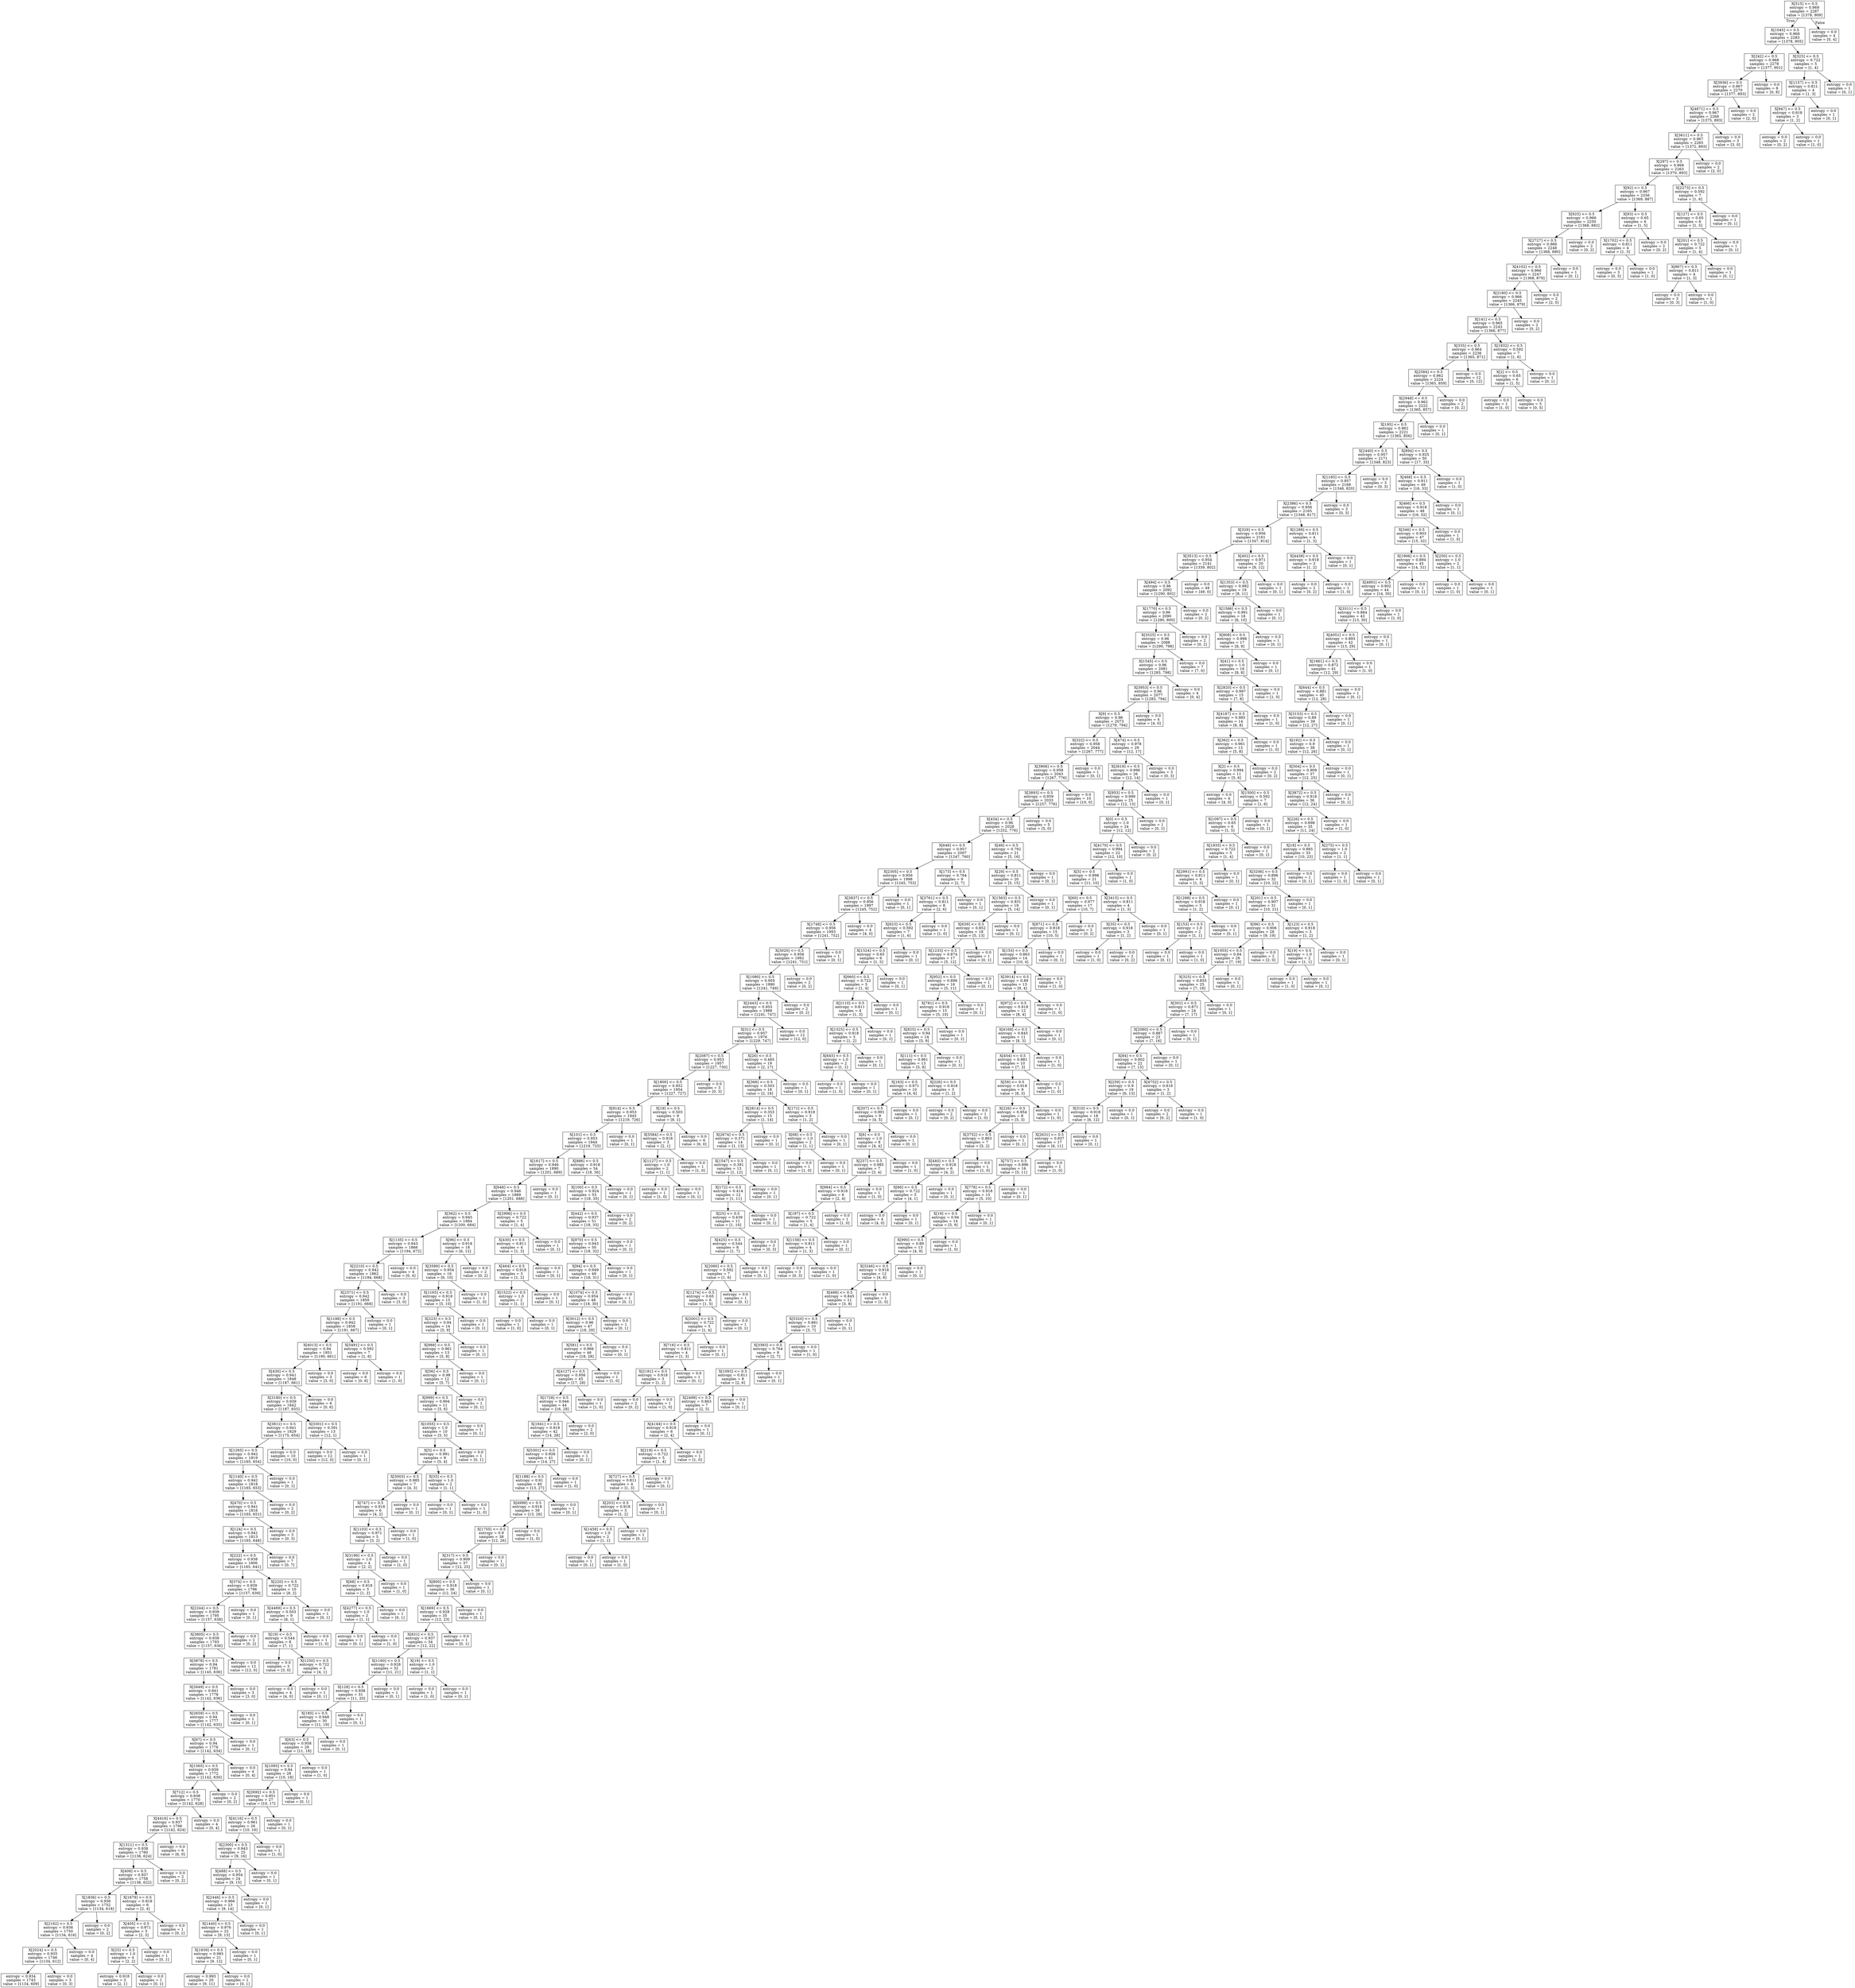 digraph Tree {
node [shape=box] ;
0 [label="X[515] <= 0.5\nentropy = 0.969\nsamples = 2287\nvalue = [1378, 909]"] ;
1 [label="X[1045] <= 0.5\nentropy = 0.969\nsamples = 2283\nvalue = [1378, 905]"] ;
0 -> 1 [labeldistance=2.5, labelangle=45, headlabel="True"] ;
2 [label="X[242] <= 0.5\nentropy = 0.968\nsamples = 2278\nvalue = [1377, 901]"] ;
1 -> 2 ;
3 [label="X[3936] <= 0.5\nentropy = 0.967\nsamples = 2270\nvalue = [1377, 893]"] ;
2 -> 3 ;
4 [label="X[4871] <= 0.5\nentropy = 0.967\nsamples = 2268\nvalue = [1375, 893]"] ;
3 -> 4 ;
5 [label="X[3611] <= 0.5\nentropy = 0.967\nsamples = 2265\nvalue = [1372, 893]"] ;
4 -> 5 ;
6 [label="X[297] <= 0.5\nentropy = 0.968\nsamples = 2263\nvalue = [1370, 893]"] ;
5 -> 6 ;
7 [label="X[92] <= 0.5\nentropy = 0.967\nsamples = 2256\nvalue = [1369, 887]"] ;
6 -> 7 ;
8 [label="X[925] <= 0.5\nentropy = 0.966\nsamples = 2250\nvalue = [1368, 882]"] ;
7 -> 8 ;
9 [label="X[2727] <= 0.5\nentropy = 0.966\nsamples = 2248\nvalue = [1368, 880]"] ;
8 -> 9 ;
10 [label="X[4102] <= 0.5\nentropy = 0.966\nsamples = 2247\nvalue = [1368, 879]"] ;
9 -> 10 ;
11 [label="X[2180] <= 0.5\nentropy = 0.966\nsamples = 2245\nvalue = [1366, 879]"] ;
10 -> 11 ;
12 [label="X[141] <= 0.5\nentropy = 0.965\nsamples = 2243\nvalue = [1366, 877]"] ;
11 -> 12 ;
13 [label="X[335] <= 0.5\nentropy = 0.964\nsamples = 2236\nvalue = [1365, 871]"] ;
12 -> 13 ;
14 [label="X[2584] <= 0.5\nentropy = 0.962\nsamples = 2224\nvalue = [1365, 859]"] ;
13 -> 14 ;
15 [label="X[2948] <= 0.5\nentropy = 0.962\nsamples = 2222\nvalue = [1365, 857]"] ;
14 -> 15 ;
16 [label="X[195] <= 0.5\nentropy = 0.962\nsamples = 2221\nvalue = [1365, 856]"] ;
15 -> 16 ;
17 [label="X[2440] <= 0.5\nentropy = 0.957\nsamples = 2171\nvalue = [1348, 823]"] ;
16 -> 17 ;
18 [label="X[1185] <= 0.5\nentropy = 0.957\nsamples = 2168\nvalue = [1348, 820]"] ;
17 -> 18 ;
19 [label="X[2386] <= 0.5\nentropy = 0.956\nsamples = 2165\nvalue = [1348, 817]"] ;
18 -> 19 ;
20 [label="X[329] <= 0.5\nentropy = 0.956\nsamples = 2161\nvalue = [1347, 814]"] ;
19 -> 20 ;
21 [label="X[3513] <= 0.5\nentropy = 0.954\nsamples = 2141\nvalue = [1339, 802]"] ;
20 -> 21 ;
22 [label="X[494] <= 0.5\nentropy = 0.96\nsamples = 2092\nvalue = [1290, 802]"] ;
21 -> 22 ;
23 [label="X[1770] <= 0.5\nentropy = 0.96\nsamples = 2090\nvalue = [1290, 800]"] ;
22 -> 23 ;
24 [label="X[3525] <= 0.5\nentropy = 0.96\nsamples = 2088\nvalue = [1290, 798]"] ;
23 -> 24 ;
25 [label="X[1545] <= 0.5\nentropy = 0.96\nsamples = 2081\nvalue = [1283, 798]"] ;
24 -> 25 ;
26 [label="X[3953] <= 0.5\nentropy = 0.96\nsamples = 2077\nvalue = [1283, 794]"] ;
25 -> 26 ;
27 [label="X[9] <= 0.5\nentropy = 0.96\nsamples = 2073\nvalue = [1279, 794]"] ;
26 -> 27 ;
28 [label="X[322] <= 0.5\nentropy = 0.958\nsamples = 2044\nvalue = [1267, 777]"] ;
27 -> 28 ;
29 [label="X[3906] <= 0.5\nentropy = 0.958\nsamples = 2043\nvalue = [1267, 776]"] ;
28 -> 29 ;
30 [label="X[3893] <= 0.5\nentropy = 0.959\nsamples = 2033\nvalue = [1257, 776]"] ;
29 -> 30 ;
31 [label="X[434] <= 0.5\nentropy = 0.96\nsamples = 2028\nvalue = [1252, 776]"] ;
30 -> 31 ;
32 [label="X[646] <= 0.5\nentropy = 0.957\nsamples = 2007\nvalue = [1247, 760]"] ;
31 -> 32 ;
33 [label="X[2305] <= 0.5\nentropy = 0.956\nsamples = 1998\nvalue = [1245, 753]"] ;
32 -> 33 ;
34 [label="X[3837] <= 0.5\nentropy = 0.956\nsamples = 1997\nvalue = [1245, 752]"] ;
33 -> 34 ;
35 [label="X[1748] <= 0.5\nentropy = 0.956\nsamples = 1993\nvalue = [1241, 752]"] ;
34 -> 35 ;
36 [label="X[3020] <= 0.5\nentropy = 0.956\nsamples = 1992\nvalue = [1241, 751]"] ;
35 -> 36 ;
37 [label="X[1080] <= 0.5\nentropy = 0.955\nsamples = 1990\nvalue = [1241, 749]"] ;
36 -> 37 ;
38 [label="X[2443] <= 0.5\nentropy = 0.955\nsamples = 1988\nvalue = [1241, 747]"] ;
37 -> 38 ;
39 [label="X[31] <= 0.5\nentropy = 0.957\nsamples = 1976\nvalue = [1229, 747]"] ;
38 -> 39 ;
40 [label="X[2087] <= 0.5\nentropy = 0.953\nsamples = 1957\nvalue = [1227, 730]"] ;
39 -> 40 ;
41 [label="X[1800] <= 0.5\nentropy = 0.952\nsamples = 1954\nvalue = [1227, 727]"] ;
40 -> 41 ;
42 [label="X[914] <= 0.5\nentropy = 0.953\nsamples = 1945\nvalue = [1219, 726]"] ;
41 -> 42 ;
43 [label="X[101] <= 0.5\nentropy = 0.953\nsamples = 1944\nvalue = [1219, 725]"] ;
42 -> 43 ;
44 [label="X[1617] <= 0.5\nentropy = 0.946\nsamples = 1890\nvalue = [1201, 689]"] ;
43 -> 44 ;
45 [label="X[648] <= 0.5\nentropy = 0.946\nsamples = 1889\nvalue = [1201, 688]"] ;
44 -> 45 ;
46 [label="X[362] <= 0.5\nentropy = 0.945\nsamples = 1884\nvalue = [1200, 684]"] ;
45 -> 46 ;
47 [label="X[1135] <= 0.5\nentropy = 0.943\nsamples = 1866\nvalue = [1194, 672]"] ;
46 -> 47 ;
48 [label="X[2210] <= 0.5\nentropy = 0.942\nsamples = 1862\nvalue = [1194, 668]"] ;
47 -> 48 ;
49 [label="X[2371] <= 0.5\nentropy = 0.942\nsamples = 1859\nvalue = [1191, 668]"] ;
48 -> 49 ;
50 [label="X[1188] <= 0.5\nentropy = 0.942\nsamples = 1858\nvalue = [1191, 667]"] ;
49 -> 50 ;
51 [label="X[4013] <= 0.5\nentropy = 0.94\nsamples = 1851\nvalue = [1190, 661]"] ;
50 -> 51 ;
52 [label="X[430] <= 0.5\nentropy = 0.941\nsamples = 1848\nvalue = [1187, 661]"] ;
51 -> 52 ;
53 [label="X[3180] <= 0.5\nentropy = 0.939\nsamples = 1842\nvalue = [1187, 655]"] ;
52 -> 53 ;
54 [label="X[3811] <= 0.5\nentropy = 0.941\nsamples = 1829\nvalue = [1175, 654]"] ;
53 -> 54 ;
55 [label="X[1265] <= 0.5\nentropy = 0.942\nsamples = 1819\nvalue = [1165, 654]"] ;
54 -> 55 ;
56 [label="X[1140] <= 0.5\nentropy = 0.942\nsamples = 1818\nvalue = [1165, 653]"] ;
55 -> 56 ;
57 [label="X[470] <= 0.5\nentropy = 0.941\nsamples = 1816\nvalue = [1165, 651]"] ;
56 -> 57 ;
58 [label="X[124] <= 0.5\nentropy = 0.941\nsamples = 1813\nvalue = [1165, 648]"] ;
57 -> 58 ;
59 [label="X[222] <= 0.5\nentropy = 0.938\nsamples = 1806\nvalue = [1165, 641]"] ;
58 -> 59 ;
60 [label="X[374] <= 0.5\nentropy = 0.939\nsamples = 1796\nvalue = [1157, 639]"] ;
59 -> 60 ;
61 [label="X[2244] <= 0.5\nentropy = 0.939\nsamples = 1795\nvalue = [1157, 638]"] ;
60 -> 61 ;
62 [label="X[3805] <= 0.5\nentropy = 0.938\nsamples = 1793\nvalue = [1157, 636]"] ;
61 -> 62 ;
63 [label="X[3878] <= 0.5\nentropy = 0.94\nsamples = 1781\nvalue = [1145, 636]"] ;
62 -> 63 ;
64 [label="X[2649] <= 0.5\nentropy = 0.941\nsamples = 1778\nvalue = [1142, 636]"] ;
63 -> 64 ;
65 [label="X[2659] <= 0.5\nentropy = 0.94\nsamples = 1777\nvalue = [1142, 635]"] ;
64 -> 65 ;
66 [label="X[67] <= 0.5\nentropy = 0.94\nsamples = 1776\nvalue = [1142, 634]"] ;
65 -> 66 ;
67 [label="X[1565] <= 0.5\nentropy = 0.939\nsamples = 1772\nvalue = [1142, 630]"] ;
66 -> 67 ;
68 [label="X[712] <= 0.5\nentropy = 0.938\nsamples = 1770\nvalue = [1142, 628]"] ;
67 -> 68 ;
69 [label="X[4416] <= 0.5\nentropy = 0.937\nsamples = 1766\nvalue = [1142, 624]"] ;
68 -> 69 ;
70 [label="X[1311] <= 0.5\nentropy = 0.938\nsamples = 1760\nvalue = [1136, 624]"] ;
69 -> 70 ;
71 [label="X[408] <= 0.5\nentropy = 0.937\nsamples = 1758\nvalue = [1136, 622]"] ;
70 -> 71 ;
72 [label="X[1836] <= 0.5\nentropy = 0.936\nsamples = 1752\nvalue = [1134, 618]"] ;
71 -> 72 ;
73 [label="X[2162] <= 0.5\nentropy = 0.936\nsamples = 1750\nvalue = [1134, 616]"] ;
72 -> 73 ;
74 [label="X[2024] <= 0.5\nentropy = 0.935\nsamples = 1746\nvalue = [1134, 612]"] ;
73 -> 74 ;
75 [label="entropy = 0.934\nsamples = 1743\nvalue = [1134, 609]"] ;
74 -> 75 ;
76 [label="entropy = 0.0\nsamples = 3\nvalue = [0, 3]"] ;
74 -> 76 ;
77 [label="entropy = 0.0\nsamples = 4\nvalue = [0, 4]"] ;
73 -> 77 ;
78 [label="entropy = 0.0\nsamples = 2\nvalue = [0, 2]"] ;
72 -> 78 ;
79 [label="X[1679] <= 0.5\nentropy = 0.918\nsamples = 6\nvalue = [2, 4]"] ;
71 -> 79 ;
80 [label="X[405] <= 0.5\nentropy = 0.971\nsamples = 5\nvalue = [2, 3]"] ;
79 -> 80 ;
81 [label="X[25] <= 0.5\nentropy = 1.0\nsamples = 4\nvalue = [2, 2]"] ;
80 -> 81 ;
82 [label="entropy = 0.918\nsamples = 3\nvalue = [2, 1]"] ;
81 -> 82 ;
83 [label="entropy = 0.0\nsamples = 1\nvalue = [0, 1]"] ;
81 -> 83 ;
84 [label="entropy = 0.0\nsamples = 1\nvalue = [0, 1]"] ;
80 -> 84 ;
85 [label="entropy = 0.0\nsamples = 1\nvalue = [0, 1]"] ;
79 -> 85 ;
86 [label="entropy = 0.0\nsamples = 2\nvalue = [0, 2]"] ;
70 -> 86 ;
87 [label="entropy = 0.0\nsamples = 6\nvalue = [6, 0]"] ;
69 -> 87 ;
88 [label="entropy = 0.0\nsamples = 4\nvalue = [0, 4]"] ;
68 -> 88 ;
89 [label="entropy = 0.0\nsamples = 2\nvalue = [0, 2]"] ;
67 -> 89 ;
90 [label="entropy = 0.0\nsamples = 4\nvalue = [0, 4]"] ;
66 -> 90 ;
91 [label="entropy = 0.0\nsamples = 1\nvalue = [0, 1]"] ;
65 -> 91 ;
92 [label="entropy = 0.0\nsamples = 1\nvalue = [0, 1]"] ;
64 -> 92 ;
93 [label="entropy = 0.0\nsamples = 3\nvalue = [3, 0]"] ;
63 -> 93 ;
94 [label="entropy = 0.0\nsamples = 12\nvalue = [12, 0]"] ;
62 -> 94 ;
95 [label="entropy = 0.0\nsamples = 2\nvalue = [0, 2]"] ;
61 -> 95 ;
96 [label="entropy = 0.0\nsamples = 1\nvalue = [0, 1]"] ;
60 -> 96 ;
97 [label="X[220] <= 0.5\nentropy = 0.722\nsamples = 10\nvalue = [8, 2]"] ;
59 -> 97 ;
98 [label="X[4469] <= 0.5\nentropy = 0.503\nsamples = 9\nvalue = [8, 1]"] ;
97 -> 98 ;
99 [label="X[19] <= 0.5\nentropy = 0.544\nsamples = 8\nvalue = [7, 1]"] ;
98 -> 99 ;
100 [label="entropy = 0.0\nsamples = 3\nvalue = [3, 0]"] ;
99 -> 100 ;
101 [label="X[1250] <= 0.5\nentropy = 0.722\nsamples = 5\nvalue = [4, 1]"] ;
99 -> 101 ;
102 [label="entropy = 0.0\nsamples = 4\nvalue = [4, 0]"] ;
101 -> 102 ;
103 [label="entropy = 0.0\nsamples = 1\nvalue = [0, 1]"] ;
101 -> 103 ;
104 [label="entropy = 0.0\nsamples = 1\nvalue = [1, 0]"] ;
98 -> 104 ;
105 [label="entropy = 0.0\nsamples = 1\nvalue = [0, 1]"] ;
97 -> 105 ;
106 [label="entropy = 0.0\nsamples = 7\nvalue = [0, 7]"] ;
58 -> 106 ;
107 [label="entropy = 0.0\nsamples = 3\nvalue = [0, 3]"] ;
57 -> 107 ;
108 [label="entropy = 0.0\nsamples = 2\nvalue = [0, 2]"] ;
56 -> 108 ;
109 [label="entropy = 0.0\nsamples = 1\nvalue = [0, 1]"] ;
55 -> 109 ;
110 [label="entropy = 0.0\nsamples = 10\nvalue = [10, 0]"] ;
54 -> 110 ;
111 [label="X[3301] <= 0.5\nentropy = 0.391\nsamples = 13\nvalue = [12, 1]"] ;
53 -> 111 ;
112 [label="entropy = 0.0\nsamples = 12\nvalue = [12, 0]"] ;
111 -> 112 ;
113 [label="entropy = 0.0\nsamples = 1\nvalue = [0, 1]"] ;
111 -> 113 ;
114 [label="entropy = 0.0\nsamples = 6\nvalue = [0, 6]"] ;
52 -> 114 ;
115 [label="entropy = 0.0\nsamples = 3\nvalue = [3, 0]"] ;
51 -> 115 ;
116 [label="X[5491] <= 0.5\nentropy = 0.592\nsamples = 7\nvalue = [1, 6]"] ;
50 -> 116 ;
117 [label="entropy = 0.0\nsamples = 6\nvalue = [0, 6]"] ;
116 -> 117 ;
118 [label="entropy = 0.0\nsamples = 1\nvalue = [1, 0]"] ;
116 -> 118 ;
119 [label="entropy = 0.0\nsamples = 1\nvalue = [0, 1]"] ;
49 -> 119 ;
120 [label="entropy = 0.0\nsamples = 3\nvalue = [3, 0]"] ;
48 -> 120 ;
121 [label="entropy = 0.0\nsamples = 4\nvalue = [0, 4]"] ;
47 -> 121 ;
122 [label="X[96] <= 0.5\nentropy = 0.918\nsamples = 18\nvalue = [6, 12]"] ;
46 -> 122 ;
123 [label="X[3589] <= 0.5\nentropy = 0.954\nsamples = 16\nvalue = [6, 10]"] ;
122 -> 123 ;
124 [label="X[1165] <= 0.5\nentropy = 0.918\nsamples = 15\nvalue = [5, 10]"] ;
123 -> 124 ;
125 [label="X[223] <= 0.5\nentropy = 0.94\nsamples = 14\nvalue = [5, 9]"] ;
124 -> 125 ;
126 [label="X[988] <= 0.5\nentropy = 0.961\nsamples = 13\nvalue = [5, 8]"] ;
125 -> 126 ;
127 [label="X[56] <= 0.5\nentropy = 0.98\nsamples = 12\nvalue = [5, 7]"] ;
126 -> 127 ;
128 [label="X[999] <= 0.5\nentropy = 0.994\nsamples = 11\nvalue = [5, 6]"] ;
127 -> 128 ;
129 [label="X[1055] <= 0.5\nentropy = 1.0\nsamples = 10\nvalue = [5, 5]"] ;
128 -> 129 ;
130 [label="X[5] <= 0.5\nentropy = 0.991\nsamples = 9\nvalue = [5, 4]"] ;
129 -> 130 ;
131 [label="X[3003] <= 0.5\nentropy = 0.985\nsamples = 7\nvalue = [4, 3]"] ;
130 -> 131 ;
132 [label="X[747] <= 0.5\nentropy = 0.918\nsamples = 6\nvalue = [4, 2]"] ;
131 -> 132 ;
133 [label="X[1103] <= 0.5\nentropy = 0.971\nsamples = 5\nvalue = [3, 2]"] ;
132 -> 133 ;
134 [label="X[3196] <= 0.5\nentropy = 1.0\nsamples = 4\nvalue = [2, 2]"] ;
133 -> 134 ;
135 [label="X[68] <= 0.5\nentropy = 0.918\nsamples = 3\nvalue = [1, 2]"] ;
134 -> 135 ;
136 [label="X[4277] <= 0.5\nentropy = 1.0\nsamples = 2\nvalue = [1, 1]"] ;
135 -> 136 ;
137 [label="entropy = 0.0\nsamples = 1\nvalue = [0, 1]"] ;
136 -> 137 ;
138 [label="entropy = 0.0\nsamples = 1\nvalue = [1, 0]"] ;
136 -> 138 ;
139 [label="entropy = 0.0\nsamples = 1\nvalue = [0, 1]"] ;
135 -> 139 ;
140 [label="entropy = 0.0\nsamples = 1\nvalue = [1, 0]"] ;
134 -> 140 ;
141 [label="entropy = 0.0\nsamples = 1\nvalue = [1, 0]"] ;
133 -> 141 ;
142 [label="entropy = 0.0\nsamples = 1\nvalue = [1, 0]"] ;
132 -> 142 ;
143 [label="entropy = 0.0\nsamples = 1\nvalue = [0, 1]"] ;
131 -> 143 ;
144 [label="X[35] <= 0.5\nentropy = 1.0\nsamples = 2\nvalue = [1, 1]"] ;
130 -> 144 ;
145 [label="entropy = 0.0\nsamples = 1\nvalue = [0, 1]"] ;
144 -> 145 ;
146 [label="entropy = 0.0\nsamples = 1\nvalue = [1, 0]"] ;
144 -> 146 ;
147 [label="entropy = 0.0\nsamples = 1\nvalue = [0, 1]"] ;
129 -> 147 ;
148 [label="entropy = 0.0\nsamples = 1\nvalue = [0, 1]"] ;
128 -> 148 ;
149 [label="entropy = 0.0\nsamples = 1\nvalue = [0, 1]"] ;
127 -> 149 ;
150 [label="entropy = 0.0\nsamples = 1\nvalue = [0, 1]"] ;
126 -> 150 ;
151 [label="entropy = 0.0\nsamples = 1\nvalue = [0, 1]"] ;
125 -> 151 ;
152 [label="entropy = 0.0\nsamples = 1\nvalue = [0, 1]"] ;
124 -> 152 ;
153 [label="entropy = 0.0\nsamples = 1\nvalue = [1, 0]"] ;
123 -> 153 ;
154 [label="entropy = 0.0\nsamples = 2\nvalue = [0, 2]"] ;
122 -> 154 ;
155 [label="X[2996] <= 0.5\nentropy = 0.722\nsamples = 5\nvalue = [1, 4]"] ;
45 -> 155 ;
156 [label="X[430] <= 0.5\nentropy = 0.811\nsamples = 4\nvalue = [1, 3]"] ;
155 -> 156 ;
157 [label="X[464] <= 0.5\nentropy = 0.918\nsamples = 3\nvalue = [1, 2]"] ;
156 -> 157 ;
158 [label="X[1522] <= 0.5\nentropy = 1.0\nsamples = 2\nvalue = [1, 1]"] ;
157 -> 158 ;
159 [label="entropy = 0.0\nsamples = 1\nvalue = [1, 0]"] ;
158 -> 159 ;
160 [label="entropy = 0.0\nsamples = 1\nvalue = [0, 1]"] ;
158 -> 160 ;
161 [label="entropy = 0.0\nsamples = 1\nvalue = [0, 1]"] ;
157 -> 161 ;
162 [label="entropy = 0.0\nsamples = 1\nvalue = [0, 1]"] ;
156 -> 162 ;
163 [label="entropy = 0.0\nsamples = 1\nvalue = [0, 1]"] ;
155 -> 163 ;
164 [label="entropy = 0.0\nsamples = 1\nvalue = [0, 1]"] ;
44 -> 164 ;
165 [label="X[886] <= 0.5\nentropy = 0.918\nsamples = 54\nvalue = [18, 36]"] ;
43 -> 165 ;
166 [label="X[100] <= 0.5\nentropy = 0.924\nsamples = 53\nvalue = [18, 35]"] ;
165 -> 166 ;
167 [label="X[442] <= 0.5\nentropy = 0.937\nsamples = 51\nvalue = [18, 33]"] ;
166 -> 167 ;
168 [label="X[970] <= 0.5\nentropy = 0.943\nsamples = 50\nvalue = [18, 32]"] ;
167 -> 168 ;
169 [label="X[94] <= 0.5\nentropy = 0.949\nsamples = 49\nvalue = [18, 31]"] ;
168 -> 169 ;
170 [label="X[1074] <= 0.5\nentropy = 0.954\nsamples = 48\nvalue = [18, 30]"] ;
169 -> 170 ;
171 [label="X[3012] <= 0.5\nentropy = 0.96\nsamples = 47\nvalue = [18, 29]"] ;
170 -> 171 ;
172 [label="X[581] <= 0.5\nentropy = 0.966\nsamples = 46\nvalue = [18, 28]"] ;
171 -> 172 ;
173 [label="X[4127] <= 0.5\nentropy = 0.956\nsamples = 45\nvalue = [17, 28]"] ;
172 -> 173 ;
174 [label="X[1728] <= 0.5\nentropy = 0.946\nsamples = 44\nvalue = [16, 28]"] ;
173 -> 174 ;
175 [label="X[1641] <= 0.5\nentropy = 0.918\nsamples = 42\nvalue = [14, 28]"] ;
174 -> 175 ;
176 [label="X[5301] <= 0.5\nentropy = 0.926\nsamples = 41\nvalue = [14, 27]"] ;
175 -> 176 ;
177 [label="X[1188] <= 0.5\nentropy = 0.91\nsamples = 40\nvalue = [13, 27]"] ;
176 -> 177 ;
178 [label="X[4998] <= 0.5\nentropy = 0.918\nsamples = 39\nvalue = [13, 26]"] ;
177 -> 178 ;
179 [label="X[1755] <= 0.5\nentropy = 0.9\nsamples = 38\nvalue = [12, 26]"] ;
178 -> 179 ;
180 [label="X[317] <= 0.5\nentropy = 0.909\nsamples = 37\nvalue = [12, 25]"] ;
179 -> 180 ;
181 [label="X[800] <= 0.5\nentropy = 0.918\nsamples = 36\nvalue = [12, 24]"] ;
180 -> 181 ;
182 [label="X[1669] <= 0.5\nentropy = 0.928\nsamples = 35\nvalue = [12, 23]"] ;
181 -> 182 ;
183 [label="X[831] <= 0.5\nentropy = 0.937\nsamples = 34\nvalue = [12, 22]"] ;
182 -> 183 ;
184 [label="X[1160] <= 0.5\nentropy = 0.928\nsamples = 32\nvalue = [11, 21]"] ;
183 -> 184 ;
185 [label="X[128] <= 0.5\nentropy = 0.938\nsamples = 31\nvalue = [11, 20]"] ;
184 -> 185 ;
186 [label="X[185] <= 0.5\nentropy = 0.948\nsamples = 30\nvalue = [11, 19]"] ;
185 -> 186 ;
187 [label="X[63] <= 0.5\nentropy = 0.958\nsamples = 29\nvalue = [11, 18]"] ;
186 -> 187 ;
188 [label="X[1095] <= 0.5\nentropy = 0.94\nsamples = 28\nvalue = [10, 18]"] ;
187 -> 188 ;
189 [label="X[2692] <= 0.5\nentropy = 0.951\nsamples = 27\nvalue = [10, 17]"] ;
188 -> 189 ;
190 [label="X[4116] <= 0.5\nentropy = 0.961\nsamples = 26\nvalue = [10, 16]"] ;
189 -> 190 ;
191 [label="X[2300] <= 0.5\nentropy = 0.943\nsamples = 25\nvalue = [9, 16]"] ;
190 -> 191 ;
192 [label="X[488] <= 0.5\nentropy = 0.954\nsamples = 24\nvalue = [9, 15]"] ;
191 -> 192 ;
193 [label="X[2446] <= 0.5\nentropy = 0.966\nsamples = 23\nvalue = [9, 14]"] ;
192 -> 193 ;
194 [label="X[1440] <= 0.5\nentropy = 0.976\nsamples = 22\nvalue = [9, 13]"] ;
193 -> 194 ;
195 [label="X[1839] <= 0.5\nentropy = 0.985\nsamples = 21\nvalue = [9, 12]"] ;
194 -> 195 ;
196 [label="entropy = 0.993\nsamples = 20\nvalue = [9, 11]"] ;
195 -> 196 ;
197 [label="entropy = 0.0\nsamples = 1\nvalue = [0, 1]"] ;
195 -> 197 ;
198 [label="entropy = 0.0\nsamples = 1\nvalue = [0, 1]"] ;
194 -> 198 ;
199 [label="entropy = 0.0\nsamples = 1\nvalue = [0, 1]"] ;
193 -> 199 ;
200 [label="entropy = 0.0\nsamples = 1\nvalue = [0, 1]"] ;
192 -> 200 ;
201 [label="entropy = 0.0\nsamples = 1\nvalue = [0, 1]"] ;
191 -> 201 ;
202 [label="entropy = 0.0\nsamples = 1\nvalue = [1, 0]"] ;
190 -> 202 ;
203 [label="entropy = 0.0\nsamples = 1\nvalue = [0, 1]"] ;
189 -> 203 ;
204 [label="entropy = 0.0\nsamples = 1\nvalue = [0, 1]"] ;
188 -> 204 ;
205 [label="entropy = 0.0\nsamples = 1\nvalue = [1, 0]"] ;
187 -> 205 ;
206 [label="entropy = 0.0\nsamples = 1\nvalue = [0, 1]"] ;
186 -> 206 ;
207 [label="entropy = 0.0\nsamples = 1\nvalue = [0, 1]"] ;
185 -> 207 ;
208 [label="entropy = 0.0\nsamples = 1\nvalue = [0, 1]"] ;
184 -> 208 ;
209 [label="X[19] <= 0.5\nentropy = 1.0\nsamples = 2\nvalue = [1, 1]"] ;
183 -> 209 ;
210 [label="entropy = 0.0\nsamples = 1\nvalue = [1, 0]"] ;
209 -> 210 ;
211 [label="entropy = 0.0\nsamples = 1\nvalue = [0, 1]"] ;
209 -> 211 ;
212 [label="entropy = 0.0\nsamples = 1\nvalue = [0, 1]"] ;
182 -> 212 ;
213 [label="entropy = 0.0\nsamples = 1\nvalue = [0, 1]"] ;
181 -> 213 ;
214 [label="entropy = 0.0\nsamples = 1\nvalue = [0, 1]"] ;
180 -> 214 ;
215 [label="entropy = 0.0\nsamples = 1\nvalue = [0, 1]"] ;
179 -> 215 ;
216 [label="entropy = 0.0\nsamples = 1\nvalue = [1, 0]"] ;
178 -> 216 ;
217 [label="entropy = 0.0\nsamples = 1\nvalue = [0, 1]"] ;
177 -> 217 ;
218 [label="entropy = 0.0\nsamples = 1\nvalue = [1, 0]"] ;
176 -> 218 ;
219 [label="entropy = 0.0\nsamples = 1\nvalue = [0, 1]"] ;
175 -> 219 ;
220 [label="entropy = 0.0\nsamples = 2\nvalue = [2, 0]"] ;
174 -> 220 ;
221 [label="entropy = 0.0\nsamples = 1\nvalue = [1, 0]"] ;
173 -> 221 ;
222 [label="entropy = 0.0\nsamples = 1\nvalue = [1, 0]"] ;
172 -> 222 ;
223 [label="entropy = 0.0\nsamples = 1\nvalue = [0, 1]"] ;
171 -> 223 ;
224 [label="entropy = 0.0\nsamples = 1\nvalue = [0, 1]"] ;
170 -> 224 ;
225 [label="entropy = 0.0\nsamples = 1\nvalue = [0, 1]"] ;
169 -> 225 ;
226 [label="entropy = 0.0\nsamples = 1\nvalue = [0, 1]"] ;
168 -> 226 ;
227 [label="entropy = 0.0\nsamples = 1\nvalue = [0, 1]"] ;
167 -> 227 ;
228 [label="entropy = 0.0\nsamples = 2\nvalue = [0, 2]"] ;
166 -> 228 ;
229 [label="entropy = 0.0\nsamples = 1\nvalue = [0, 1]"] ;
165 -> 229 ;
230 [label="entropy = 0.0\nsamples = 1\nvalue = [0, 1]"] ;
42 -> 230 ;
231 [label="X[19] <= 0.5\nentropy = 0.503\nsamples = 9\nvalue = [8, 1]"] ;
41 -> 231 ;
232 [label="X[5584] <= 0.5\nentropy = 0.918\nsamples = 3\nvalue = [2, 1]"] ;
231 -> 232 ;
233 [label="X[1127] <= 0.5\nentropy = 1.0\nsamples = 2\nvalue = [1, 1]"] ;
232 -> 233 ;
234 [label="entropy = 0.0\nsamples = 1\nvalue = [1, 0]"] ;
233 -> 234 ;
235 [label="entropy = 0.0\nsamples = 1\nvalue = [0, 1]"] ;
233 -> 235 ;
236 [label="entropy = 0.0\nsamples = 1\nvalue = [1, 0]"] ;
232 -> 236 ;
237 [label="entropy = 0.0\nsamples = 6\nvalue = [6, 0]"] ;
231 -> 237 ;
238 [label="entropy = 0.0\nsamples = 3\nvalue = [0, 3]"] ;
40 -> 238 ;
239 [label="X[26] <= 0.5\nentropy = 0.485\nsamples = 19\nvalue = [2, 17]"] ;
39 -> 239 ;
240 [label="X[366] <= 0.5\nentropy = 0.503\nsamples = 18\nvalue = [2, 16]"] ;
239 -> 240 ;
241 [label="X[2814] <= 0.5\nentropy = 0.353\nsamples = 15\nvalue = [1, 14]"] ;
240 -> 241 ;
242 [label="X[2674] <= 0.5\nentropy = 0.371\nsamples = 14\nvalue = [1, 13]"] ;
241 -> 242 ;
243 [label="X[1547] <= 0.5\nentropy = 0.391\nsamples = 13\nvalue = [1, 12]"] ;
242 -> 243 ;
244 [label="X[172] <= 0.5\nentropy = 0.414\nsamples = 12\nvalue = [1, 11]"] ;
243 -> 244 ;
245 [label="X[25] <= 0.5\nentropy = 0.439\nsamples = 11\nvalue = [1, 10]"] ;
244 -> 245 ;
246 [label="X[425] <= 0.5\nentropy = 0.544\nsamples = 8\nvalue = [1, 7]"] ;
245 -> 246 ;
247 [label="X[2060] <= 0.5\nentropy = 0.592\nsamples = 7\nvalue = [1, 6]"] ;
246 -> 247 ;
248 [label="X[1274] <= 0.5\nentropy = 0.65\nsamples = 6\nvalue = [1, 5]"] ;
247 -> 248 ;
249 [label="X[2001] <= 0.5\nentropy = 0.722\nsamples = 5\nvalue = [1, 4]"] ;
248 -> 249 ;
250 [label="X[716] <= 0.5\nentropy = 0.811\nsamples = 4\nvalue = [1, 3]"] ;
249 -> 250 ;
251 [label="X[2181] <= 0.5\nentropy = 0.918\nsamples = 3\nvalue = [1, 2]"] ;
250 -> 251 ;
252 [label="entropy = 0.0\nsamples = 2\nvalue = [0, 2]"] ;
251 -> 252 ;
253 [label="entropy = 0.0\nsamples = 1\nvalue = [1, 0]"] ;
251 -> 253 ;
254 [label="entropy = 0.0\nsamples = 1\nvalue = [0, 1]"] ;
250 -> 254 ;
255 [label="entropy = 0.0\nsamples = 1\nvalue = [0, 1]"] ;
249 -> 255 ;
256 [label="entropy = 0.0\nsamples = 1\nvalue = [0, 1]"] ;
248 -> 256 ;
257 [label="entropy = 0.0\nsamples = 1\nvalue = [0, 1]"] ;
247 -> 257 ;
258 [label="entropy = 0.0\nsamples = 1\nvalue = [0, 1]"] ;
246 -> 258 ;
259 [label="entropy = 0.0\nsamples = 3\nvalue = [0, 3]"] ;
245 -> 259 ;
260 [label="entropy = 0.0\nsamples = 1\nvalue = [0, 1]"] ;
244 -> 260 ;
261 [label="entropy = 0.0\nsamples = 1\nvalue = [0, 1]"] ;
243 -> 261 ;
262 [label="entropy = 0.0\nsamples = 1\nvalue = [0, 1]"] ;
242 -> 262 ;
263 [label="entropy = 0.0\nsamples = 1\nvalue = [0, 1]"] ;
241 -> 263 ;
264 [label="X[171] <= 0.5\nentropy = 0.918\nsamples = 3\nvalue = [1, 2]"] ;
240 -> 264 ;
265 [label="X[68] <= 0.5\nentropy = 1.0\nsamples = 2\nvalue = [1, 1]"] ;
264 -> 265 ;
266 [label="entropy = 0.0\nsamples = 1\nvalue = [1, 0]"] ;
265 -> 266 ;
267 [label="entropy = 0.0\nsamples = 1\nvalue = [0, 1]"] ;
265 -> 267 ;
268 [label="entropy = 0.0\nsamples = 1\nvalue = [0, 1]"] ;
264 -> 268 ;
269 [label="entropy = 0.0\nsamples = 1\nvalue = [0, 1]"] ;
239 -> 269 ;
270 [label="entropy = 0.0\nsamples = 12\nvalue = [12, 0]"] ;
38 -> 270 ;
271 [label="entropy = 0.0\nsamples = 2\nvalue = [0, 2]"] ;
37 -> 271 ;
272 [label="entropy = 0.0\nsamples = 2\nvalue = [0, 2]"] ;
36 -> 272 ;
273 [label="entropy = 0.0\nsamples = 1\nvalue = [0, 1]"] ;
35 -> 273 ;
274 [label="entropy = 0.0\nsamples = 4\nvalue = [4, 0]"] ;
34 -> 274 ;
275 [label="entropy = 0.0\nsamples = 1\nvalue = [0, 1]"] ;
33 -> 275 ;
276 [label="X[173] <= 0.5\nentropy = 0.764\nsamples = 9\nvalue = [2, 7]"] ;
32 -> 276 ;
277 [label="X[3761] <= 0.5\nentropy = 0.811\nsamples = 8\nvalue = [2, 6]"] ;
276 -> 277 ;
278 [label="X[623] <= 0.5\nentropy = 0.592\nsamples = 7\nvalue = [1, 6]"] ;
277 -> 278 ;
279 [label="X[1524] <= 0.5\nentropy = 0.65\nsamples = 6\nvalue = [1, 5]"] ;
278 -> 279 ;
280 [label="X[660] <= 0.5\nentropy = 0.722\nsamples = 5\nvalue = [1, 4]"] ;
279 -> 280 ;
281 [label="X[2110] <= 0.5\nentropy = 0.811\nsamples = 4\nvalue = [1, 3]"] ;
280 -> 281 ;
282 [label="X[1325] <= 0.5\nentropy = 0.918\nsamples = 3\nvalue = [1, 2]"] ;
281 -> 282 ;
283 [label="X[645] <= 0.5\nentropy = 1.0\nsamples = 2\nvalue = [1, 1]"] ;
282 -> 283 ;
284 [label="entropy = 0.0\nsamples = 1\nvalue = [1, 0]"] ;
283 -> 284 ;
285 [label="entropy = 0.0\nsamples = 1\nvalue = [0, 1]"] ;
283 -> 285 ;
286 [label="entropy = 0.0\nsamples = 1\nvalue = [0, 1]"] ;
282 -> 286 ;
287 [label="entropy = 0.0\nsamples = 1\nvalue = [0, 1]"] ;
281 -> 287 ;
288 [label="entropy = 0.0\nsamples = 1\nvalue = [0, 1]"] ;
280 -> 288 ;
289 [label="entropy = 0.0\nsamples = 1\nvalue = [0, 1]"] ;
279 -> 289 ;
290 [label="entropy = 0.0\nsamples = 1\nvalue = [0, 1]"] ;
278 -> 290 ;
291 [label="entropy = 0.0\nsamples = 1\nvalue = [1, 0]"] ;
277 -> 291 ;
292 [label="entropy = 0.0\nsamples = 1\nvalue = [0, 1]"] ;
276 -> 292 ;
293 [label="X[46] <= 0.5\nentropy = 0.792\nsamples = 21\nvalue = [5, 16]"] ;
31 -> 293 ;
294 [label="X[29] <= 0.5\nentropy = 0.811\nsamples = 20\nvalue = [5, 15]"] ;
293 -> 294 ;
295 [label="X[1563] <= 0.5\nentropy = 0.831\nsamples = 19\nvalue = [5, 14]"] ;
294 -> 295 ;
296 [label="X[639] <= 0.5\nentropy = 0.852\nsamples = 18\nvalue = [5, 13]"] ;
295 -> 296 ;
297 [label="X[1233] <= 0.5\nentropy = 0.874\nsamples = 17\nvalue = [5, 12]"] ;
296 -> 297 ;
298 [label="X[952] <= 0.5\nentropy = 0.896\nsamples = 16\nvalue = [5, 11]"] ;
297 -> 298 ;
299 [label="X[781] <= 0.5\nentropy = 0.918\nsamples = 15\nvalue = [5, 10]"] ;
298 -> 299 ;
300 [label="X[825] <= 0.5\nentropy = 0.94\nsamples = 14\nvalue = [5, 9]"] ;
299 -> 300 ;
301 [label="X[111] <= 0.5\nentropy = 0.961\nsamples = 13\nvalue = [5, 8]"] ;
300 -> 301 ;
302 [label="X[163] <= 0.5\nentropy = 0.971\nsamples = 10\nvalue = [4, 6]"] ;
301 -> 302 ;
303 [label="X[207] <= 0.5\nentropy = 0.991\nsamples = 9\nvalue = [4, 5]"] ;
302 -> 303 ;
304 [label="X[6] <= 0.5\nentropy = 1.0\nsamples = 8\nvalue = [4, 4]"] ;
303 -> 304 ;
305 [label="X[257] <= 0.5\nentropy = 0.985\nsamples = 7\nvalue = [3, 4]"] ;
304 -> 305 ;
306 [label="X[984] <= 0.5\nentropy = 0.918\nsamples = 6\nvalue = [2, 4]"] ;
305 -> 306 ;
307 [label="X[187] <= 0.5\nentropy = 0.722\nsamples = 5\nvalue = [1, 4]"] ;
306 -> 307 ;
308 [label="X[1158] <= 0.5\nentropy = 0.811\nsamples = 4\nvalue = [1, 3]"] ;
307 -> 308 ;
309 [label="entropy = 0.0\nsamples = 3\nvalue = [0, 3]"] ;
308 -> 309 ;
310 [label="entropy = 0.0\nsamples = 1\nvalue = [1, 0]"] ;
308 -> 310 ;
311 [label="entropy = 0.0\nsamples = 1\nvalue = [0, 1]"] ;
307 -> 311 ;
312 [label="entropy = 0.0\nsamples = 1\nvalue = [1, 0]"] ;
306 -> 312 ;
313 [label="entropy = 0.0\nsamples = 1\nvalue = [1, 0]"] ;
305 -> 313 ;
314 [label="entropy = 0.0\nsamples = 1\nvalue = [1, 0]"] ;
304 -> 314 ;
315 [label="entropy = 0.0\nsamples = 1\nvalue = [0, 1]"] ;
303 -> 315 ;
316 [label="entropy = 0.0\nsamples = 1\nvalue = [0, 1]"] ;
302 -> 316 ;
317 [label="X[226] <= 0.5\nentropy = 0.918\nsamples = 3\nvalue = [1, 2]"] ;
301 -> 317 ;
318 [label="entropy = 0.0\nsamples = 2\nvalue = [0, 2]"] ;
317 -> 318 ;
319 [label="entropy = 0.0\nsamples = 1\nvalue = [1, 0]"] ;
317 -> 319 ;
320 [label="entropy = 0.0\nsamples = 1\nvalue = [0, 1]"] ;
300 -> 320 ;
321 [label="entropy = 0.0\nsamples = 1\nvalue = [0, 1]"] ;
299 -> 321 ;
322 [label="entropy = 0.0\nsamples = 1\nvalue = [0, 1]"] ;
298 -> 322 ;
323 [label="entropy = 0.0\nsamples = 1\nvalue = [0, 1]"] ;
297 -> 323 ;
324 [label="entropy = 0.0\nsamples = 1\nvalue = [0, 1]"] ;
296 -> 324 ;
325 [label="entropy = 0.0\nsamples = 1\nvalue = [0, 1]"] ;
295 -> 325 ;
326 [label="entropy = 0.0\nsamples = 1\nvalue = [0, 1]"] ;
294 -> 326 ;
327 [label="entropy = 0.0\nsamples = 1\nvalue = [0, 1]"] ;
293 -> 327 ;
328 [label="entropy = 0.0\nsamples = 5\nvalue = [5, 0]"] ;
30 -> 328 ;
329 [label="entropy = 0.0\nsamples = 10\nvalue = [10, 0]"] ;
29 -> 329 ;
330 [label="entropy = 0.0\nsamples = 1\nvalue = [0, 1]"] ;
28 -> 330 ;
331 [label="X[474] <= 0.5\nentropy = 0.978\nsamples = 29\nvalue = [12, 17]"] ;
27 -> 331 ;
332 [label="X[2619] <= 0.5\nentropy = 0.996\nsamples = 26\nvalue = [12, 14]"] ;
331 -> 332 ;
333 [label="X[953] <= 0.5\nentropy = 0.999\nsamples = 25\nvalue = [12, 13]"] ;
332 -> 333 ;
334 [label="X[0] <= 0.5\nentropy = 1.0\nsamples = 24\nvalue = [12, 12]"] ;
333 -> 334 ;
335 [label="X[4170] <= 0.5\nentropy = 0.994\nsamples = 22\nvalue = [12, 10]"] ;
334 -> 335 ;
336 [label="X[5] <= 0.5\nentropy = 0.998\nsamples = 21\nvalue = [11, 10]"] ;
335 -> 336 ;
337 [label="X[60] <= 0.5\nentropy = 0.977\nsamples = 17\nvalue = [10, 7]"] ;
336 -> 337 ;
338 [label="X[871] <= 0.5\nentropy = 0.918\nsamples = 15\nvalue = [10, 5]"] ;
337 -> 338 ;
339 [label="X[153] <= 0.5\nentropy = 0.863\nsamples = 14\nvalue = [10, 4]"] ;
338 -> 339 ;
340 [label="X[3914] <= 0.5\nentropy = 0.89\nsamples = 13\nvalue = [9, 4]"] ;
339 -> 340 ;
341 [label="X[972] <= 0.5\nentropy = 0.918\nsamples = 12\nvalue = [8, 4]"] ;
340 -> 341 ;
342 [label="X[4169] <= 0.5\nentropy = 0.845\nsamples = 11\nvalue = [8, 3]"] ;
341 -> 342 ;
343 [label="X[454] <= 0.5\nentropy = 0.881\nsamples = 10\nvalue = [7, 3]"] ;
342 -> 343 ;
344 [label="X[59] <= 0.5\nentropy = 0.918\nsamples = 9\nvalue = [6, 3]"] ;
343 -> 344 ;
345 [label="X[226] <= 0.5\nentropy = 0.954\nsamples = 8\nvalue = [5, 3]"] ;
344 -> 345 ;
346 [label="X[3752] <= 0.5\nentropy = 0.863\nsamples = 7\nvalue = [5, 2]"] ;
345 -> 346 ;
347 [label="X[440] <= 0.5\nentropy = 0.918\nsamples = 6\nvalue = [4, 2]"] ;
346 -> 347 ;
348 [label="X[66] <= 0.5\nentropy = 0.722\nsamples = 5\nvalue = [4, 1]"] ;
347 -> 348 ;
349 [label="entropy = 0.0\nsamples = 4\nvalue = [4, 0]"] ;
348 -> 349 ;
350 [label="entropy = 0.0\nsamples = 1\nvalue = [0, 1]"] ;
348 -> 350 ;
351 [label="entropy = 0.0\nsamples = 1\nvalue = [0, 1]"] ;
347 -> 351 ;
352 [label="entropy = 0.0\nsamples = 1\nvalue = [1, 0]"] ;
346 -> 352 ;
353 [label="entropy = 0.0\nsamples = 1\nvalue = [0, 1]"] ;
345 -> 353 ;
354 [label="entropy = 0.0\nsamples = 1\nvalue = [1, 0]"] ;
344 -> 354 ;
355 [label="entropy = 0.0\nsamples = 1\nvalue = [1, 0]"] ;
343 -> 355 ;
356 [label="entropy = 0.0\nsamples = 1\nvalue = [1, 0]"] ;
342 -> 356 ;
357 [label="entropy = 0.0\nsamples = 1\nvalue = [0, 1]"] ;
341 -> 357 ;
358 [label="entropy = 0.0\nsamples = 1\nvalue = [1, 0]"] ;
340 -> 358 ;
359 [label="entropy = 0.0\nsamples = 1\nvalue = [1, 0]"] ;
339 -> 359 ;
360 [label="entropy = 0.0\nsamples = 1\nvalue = [0, 1]"] ;
338 -> 360 ;
361 [label="entropy = 0.0\nsamples = 2\nvalue = [0, 2]"] ;
337 -> 361 ;
362 [label="X[3415] <= 0.5\nentropy = 0.811\nsamples = 4\nvalue = [1, 3]"] ;
336 -> 362 ;
363 [label="X[35] <= 0.5\nentropy = 0.918\nsamples = 3\nvalue = [1, 2]"] ;
362 -> 363 ;
364 [label="entropy = 0.0\nsamples = 1\nvalue = [1, 0]"] ;
363 -> 364 ;
365 [label="entropy = 0.0\nsamples = 2\nvalue = [0, 2]"] ;
363 -> 365 ;
366 [label="entropy = 0.0\nsamples = 1\nvalue = [0, 1]"] ;
362 -> 366 ;
367 [label="entropy = 0.0\nsamples = 1\nvalue = [1, 0]"] ;
335 -> 367 ;
368 [label="entropy = 0.0\nsamples = 2\nvalue = [0, 2]"] ;
334 -> 368 ;
369 [label="entropy = 0.0\nsamples = 1\nvalue = [0, 1]"] ;
333 -> 369 ;
370 [label="entropy = 0.0\nsamples = 1\nvalue = [0, 1]"] ;
332 -> 370 ;
371 [label="entropy = 0.0\nsamples = 3\nvalue = [0, 3]"] ;
331 -> 371 ;
372 [label="entropy = 0.0\nsamples = 4\nvalue = [4, 0]"] ;
26 -> 372 ;
373 [label="entropy = 0.0\nsamples = 4\nvalue = [0, 4]"] ;
25 -> 373 ;
374 [label="entropy = 0.0\nsamples = 7\nvalue = [7, 0]"] ;
24 -> 374 ;
375 [label="entropy = 0.0\nsamples = 2\nvalue = [0, 2]"] ;
23 -> 375 ;
376 [label="entropy = 0.0\nsamples = 2\nvalue = [0, 2]"] ;
22 -> 376 ;
377 [label="entropy = 0.0\nsamples = 49\nvalue = [49, 0]"] ;
21 -> 377 ;
378 [label="X[402] <= 0.5\nentropy = 0.971\nsamples = 20\nvalue = [8, 12]"] ;
20 -> 378 ;
379 [label="X[1353] <= 0.5\nentropy = 0.982\nsamples = 19\nvalue = [8, 11]"] ;
378 -> 379 ;
380 [label="X[1586] <= 0.5\nentropy = 0.991\nsamples = 18\nvalue = [8, 10]"] ;
379 -> 380 ;
381 [label="X[808] <= 0.5\nentropy = 0.998\nsamples = 17\nvalue = [8, 9]"] ;
380 -> 381 ;
382 [label="X[41] <= 0.5\nentropy = 1.0\nsamples = 16\nvalue = [8, 8]"] ;
381 -> 382 ;
383 [label="X[2820] <= 0.5\nentropy = 0.997\nsamples = 15\nvalue = [7, 8]"] ;
382 -> 383 ;
384 [label="X[4187] <= 0.5\nentropy = 0.985\nsamples = 14\nvalue = [6, 8]"] ;
383 -> 384 ;
385 [label="X[362] <= 0.5\nentropy = 0.961\nsamples = 13\nvalue = [5, 8]"] ;
384 -> 385 ;
386 [label="X[2] <= 0.5\nentropy = 0.994\nsamples = 11\nvalue = [5, 6]"] ;
385 -> 386 ;
387 [label="entropy = 0.0\nsamples = 4\nvalue = [4, 0]"] ;
386 -> 387 ;
388 [label="X[1500] <= 0.5\nentropy = 0.592\nsamples = 7\nvalue = [1, 6]"] ;
386 -> 388 ;
389 [label="X[1097] <= 0.5\nentropy = 0.65\nsamples = 6\nvalue = [1, 5]"] ;
388 -> 389 ;
390 [label="X[1935] <= 0.5\nentropy = 0.722\nsamples = 5\nvalue = [1, 4]"] ;
389 -> 390 ;
391 [label="X[2991] <= 0.5\nentropy = 0.811\nsamples = 4\nvalue = [1, 3]"] ;
390 -> 391 ;
392 [label="X[1298] <= 0.5\nentropy = 0.918\nsamples = 3\nvalue = [1, 2]"] ;
391 -> 392 ;
393 [label="X[153] <= 0.5\nentropy = 1.0\nsamples = 2\nvalue = [1, 1]"] ;
392 -> 393 ;
394 [label="entropy = 0.0\nsamples = 1\nvalue = [0, 1]"] ;
393 -> 394 ;
395 [label="entropy = 0.0\nsamples = 1\nvalue = [1, 0]"] ;
393 -> 395 ;
396 [label="entropy = 0.0\nsamples = 1\nvalue = [0, 1]"] ;
392 -> 396 ;
397 [label="entropy = 0.0\nsamples = 1\nvalue = [0, 1]"] ;
391 -> 397 ;
398 [label="entropy = 0.0\nsamples = 1\nvalue = [0, 1]"] ;
390 -> 398 ;
399 [label="entropy = 0.0\nsamples = 1\nvalue = [0, 1]"] ;
389 -> 399 ;
400 [label="entropy = 0.0\nsamples = 1\nvalue = [0, 1]"] ;
388 -> 400 ;
401 [label="entropy = 0.0\nsamples = 2\nvalue = [0, 2]"] ;
385 -> 401 ;
402 [label="entropy = 0.0\nsamples = 1\nvalue = [1, 0]"] ;
384 -> 402 ;
403 [label="entropy = 0.0\nsamples = 1\nvalue = [1, 0]"] ;
383 -> 403 ;
404 [label="entropy = 0.0\nsamples = 1\nvalue = [1, 0]"] ;
382 -> 404 ;
405 [label="entropy = 0.0\nsamples = 1\nvalue = [0, 1]"] ;
381 -> 405 ;
406 [label="entropy = 0.0\nsamples = 1\nvalue = [0, 1]"] ;
380 -> 406 ;
407 [label="entropy = 0.0\nsamples = 1\nvalue = [0, 1]"] ;
379 -> 407 ;
408 [label="entropy = 0.0\nsamples = 1\nvalue = [0, 1]"] ;
378 -> 408 ;
409 [label="X[1289] <= 0.5\nentropy = 0.811\nsamples = 4\nvalue = [1, 3]"] ;
19 -> 409 ;
410 [label="X[4438] <= 0.5\nentropy = 0.918\nsamples = 3\nvalue = [1, 2]"] ;
409 -> 410 ;
411 [label="entropy = 0.0\nsamples = 2\nvalue = [0, 2]"] ;
410 -> 411 ;
412 [label="entropy = 0.0\nsamples = 1\nvalue = [1, 0]"] ;
410 -> 412 ;
413 [label="entropy = 0.0\nsamples = 1\nvalue = [0, 1]"] ;
409 -> 413 ;
414 [label="entropy = 0.0\nsamples = 3\nvalue = [0, 3]"] ;
18 -> 414 ;
415 [label="entropy = 0.0\nsamples = 3\nvalue = [0, 3]"] ;
17 -> 415 ;
416 [label="X[894] <= 0.5\nentropy = 0.925\nsamples = 50\nvalue = [17, 33]"] ;
16 -> 416 ;
417 [label="X[468] <= 0.5\nentropy = 0.911\nsamples = 49\nvalue = [16, 33]"] ;
416 -> 417 ;
418 [label="X[466] <= 0.5\nentropy = 0.918\nsamples = 48\nvalue = [16, 32]"] ;
417 -> 418 ;
419 [label="X[346] <= 0.5\nentropy = 0.903\nsamples = 47\nvalue = [15, 32]"] ;
418 -> 419 ;
420 [label="X[1906] <= 0.5\nentropy = 0.894\nsamples = 45\nvalue = [14, 31]"] ;
419 -> 420 ;
421 [label="X[4891] <= 0.5\nentropy = 0.902\nsamples = 44\nvalue = [14, 30]"] ;
420 -> 421 ;
422 [label="X[3311] <= 0.5\nentropy = 0.884\nsamples = 43\nvalue = [13, 30]"] ;
421 -> 422 ;
423 [label="X[4051] <= 0.5\nentropy = 0.893\nsamples = 42\nvalue = [13, 29]"] ;
422 -> 423 ;
424 [label="X[1661] <= 0.5\nentropy = 0.872\nsamples = 41\nvalue = [12, 29]"] ;
423 -> 424 ;
425 [label="X[644] <= 0.5\nentropy = 0.881\nsamples = 40\nvalue = [12, 28]"] ;
424 -> 425 ;
426 [label="X[3153] <= 0.5\nentropy = 0.89\nsamples = 39\nvalue = [12, 27]"] ;
425 -> 426 ;
427 [label="X[192] <= 0.5\nentropy = 0.9\nsamples = 38\nvalue = [12, 26]"] ;
426 -> 427 ;
428 [label="X[504] <= 0.5\nentropy = 0.909\nsamples = 37\nvalue = [12, 25]"] ;
427 -> 428 ;
429 [label="X[3872] <= 0.5\nentropy = 0.918\nsamples = 36\nvalue = [12, 24]"] ;
428 -> 429 ;
430 [label="X[226] <= 0.5\nentropy = 0.898\nsamples = 35\nvalue = [11, 24]"] ;
429 -> 430 ;
431 [label="X[18] <= 0.5\nentropy = 0.885\nsamples = 33\nvalue = [10, 23]"] ;
430 -> 431 ;
432 [label="X[3206] <= 0.5\nentropy = 0.896\nsamples = 32\nvalue = [10, 22]"] ;
431 -> 432 ;
433 [label="X[201] <= 0.5\nentropy = 0.907\nsamples = 31\nvalue = [10, 21]"] ;
432 -> 433 ;
434 [label="X[96] <= 0.5\nentropy = 0.906\nsamples = 28\nvalue = [9, 19]"] ;
433 -> 434 ;
435 [label="X[1955] <= 0.5\nentropy = 0.84\nsamples = 26\nvalue = [7, 19]"] ;
434 -> 435 ;
436 [label="X[325] <= 0.5\nentropy = 0.855\nsamples = 25\nvalue = [7, 18]"] ;
435 -> 436 ;
437 [label="X[301] <= 0.5\nentropy = 0.871\nsamples = 24\nvalue = [7, 17]"] ;
436 -> 437 ;
438 [label="X[2060] <= 0.5\nentropy = 0.887\nsamples = 23\nvalue = [7, 16]"] ;
437 -> 438 ;
439 [label="X[84] <= 0.5\nentropy = 0.902\nsamples = 22\nvalue = [7, 15]"] ;
438 -> 439 ;
440 [label="X[259] <= 0.5\nentropy = 0.9\nsamples = 19\nvalue = [6, 13]"] ;
439 -> 440 ;
441 [label="X[310] <= 0.5\nentropy = 0.918\nsamples = 18\nvalue = [6, 12]"] ;
440 -> 441 ;
442 [label="X[2631] <= 0.5\nentropy = 0.937\nsamples = 17\nvalue = [6, 11]"] ;
441 -> 442 ;
443 [label="X[757] <= 0.5\nentropy = 0.896\nsamples = 16\nvalue = [5, 11]"] ;
442 -> 443 ;
444 [label="X[778] <= 0.5\nentropy = 0.918\nsamples = 15\nvalue = [5, 10]"] ;
443 -> 444 ;
445 [label="X[19] <= 0.5\nentropy = 0.94\nsamples = 14\nvalue = [5, 9]"] ;
444 -> 445 ;
446 [label="X[990] <= 0.5\nentropy = 0.89\nsamples = 13\nvalue = [4, 9]"] ;
445 -> 446 ;
447 [label="X[3246] <= 0.5\nentropy = 0.918\nsamples = 12\nvalue = [4, 8]"] ;
446 -> 447 ;
448 [label="X[488] <= 0.5\nentropy = 0.845\nsamples = 11\nvalue = [3, 8]"] ;
447 -> 448 ;
449 [label="X[5320] <= 0.5\nentropy = 0.881\nsamples = 10\nvalue = [3, 7]"] ;
448 -> 449 ;
450 [label="X[3383] <= 0.5\nentropy = 0.764\nsamples = 9\nvalue = [2, 7]"] ;
449 -> 450 ;
451 [label="X[1093] <= 0.5\nentropy = 0.811\nsamples = 8\nvalue = [2, 6]"] ;
450 -> 451 ;
452 [label="X[2499] <= 0.5\nentropy = 0.863\nsamples = 7\nvalue = [2, 5]"] ;
451 -> 452 ;
453 [label="X[4144] <= 0.5\nentropy = 0.918\nsamples = 6\nvalue = [2, 4]"] ;
452 -> 453 ;
454 [label="X[219] <= 0.5\nentropy = 0.722\nsamples = 5\nvalue = [1, 4]"] ;
453 -> 454 ;
455 [label="X[727] <= 0.5\nentropy = 0.811\nsamples = 4\nvalue = [1, 3]"] ;
454 -> 455 ;
456 [label="X[203] <= 0.5\nentropy = 0.918\nsamples = 3\nvalue = [1, 2]"] ;
455 -> 456 ;
457 [label="X[1459] <= 0.5\nentropy = 1.0\nsamples = 2\nvalue = [1, 1]"] ;
456 -> 457 ;
458 [label="entropy = 0.0\nsamples = 1\nvalue = [0, 1]"] ;
457 -> 458 ;
459 [label="entropy = 0.0\nsamples = 1\nvalue = [1, 0]"] ;
457 -> 459 ;
460 [label="entropy = 0.0\nsamples = 1\nvalue = [0, 1]"] ;
456 -> 460 ;
461 [label="entropy = 0.0\nsamples = 1\nvalue = [0, 1]"] ;
455 -> 461 ;
462 [label="entropy = 0.0\nsamples = 1\nvalue = [0, 1]"] ;
454 -> 462 ;
463 [label="entropy = 0.0\nsamples = 1\nvalue = [1, 0]"] ;
453 -> 463 ;
464 [label="entropy = 0.0\nsamples = 1\nvalue = [0, 1]"] ;
452 -> 464 ;
465 [label="entropy = 0.0\nsamples = 1\nvalue = [0, 1]"] ;
451 -> 465 ;
466 [label="entropy = 0.0\nsamples = 1\nvalue = [0, 1]"] ;
450 -> 466 ;
467 [label="entropy = 0.0\nsamples = 1\nvalue = [1, 0]"] ;
449 -> 467 ;
468 [label="entropy = 0.0\nsamples = 1\nvalue = [0, 1]"] ;
448 -> 468 ;
469 [label="entropy = 0.0\nsamples = 1\nvalue = [1, 0]"] ;
447 -> 469 ;
470 [label="entropy = 0.0\nsamples = 1\nvalue = [0, 1]"] ;
446 -> 470 ;
471 [label="entropy = 0.0\nsamples = 1\nvalue = [1, 0]"] ;
445 -> 471 ;
472 [label="entropy = 0.0\nsamples = 1\nvalue = [0, 1]"] ;
444 -> 472 ;
473 [label="entropy = 0.0\nsamples = 1\nvalue = [0, 1]"] ;
443 -> 473 ;
474 [label="entropy = 0.0\nsamples = 1\nvalue = [1, 0]"] ;
442 -> 474 ;
475 [label="entropy = 0.0\nsamples = 1\nvalue = [0, 1]"] ;
441 -> 475 ;
476 [label="entropy = 0.0\nsamples = 1\nvalue = [0, 1]"] ;
440 -> 476 ;
477 [label="X[4752] <= 0.5\nentropy = 0.918\nsamples = 3\nvalue = [1, 2]"] ;
439 -> 477 ;
478 [label="entropy = 0.0\nsamples = 2\nvalue = [0, 2]"] ;
477 -> 478 ;
479 [label="entropy = 0.0\nsamples = 1\nvalue = [1, 0]"] ;
477 -> 479 ;
480 [label="entropy = 0.0\nsamples = 1\nvalue = [0, 1]"] ;
438 -> 480 ;
481 [label="entropy = 0.0\nsamples = 1\nvalue = [0, 1]"] ;
437 -> 481 ;
482 [label="entropy = 0.0\nsamples = 1\nvalue = [0, 1]"] ;
436 -> 482 ;
483 [label="entropy = 0.0\nsamples = 1\nvalue = [0, 1]"] ;
435 -> 483 ;
484 [label="entropy = 0.0\nsamples = 2\nvalue = [2, 0]"] ;
434 -> 484 ;
485 [label="X[123] <= 0.5\nentropy = 0.918\nsamples = 3\nvalue = [1, 2]"] ;
433 -> 485 ;
486 [label="X[19] <= 0.5\nentropy = 1.0\nsamples = 2\nvalue = [1, 1]"] ;
485 -> 486 ;
487 [label="entropy = 0.0\nsamples = 1\nvalue = [1, 0]"] ;
486 -> 487 ;
488 [label="entropy = 0.0\nsamples = 1\nvalue = [0, 1]"] ;
486 -> 488 ;
489 [label="entropy = 0.0\nsamples = 1\nvalue = [0, 1]"] ;
485 -> 489 ;
490 [label="entropy = 0.0\nsamples = 1\nvalue = [0, 1]"] ;
432 -> 490 ;
491 [label="entropy = 0.0\nsamples = 1\nvalue = [0, 1]"] ;
431 -> 491 ;
492 [label="X[275] <= 0.5\nentropy = 1.0\nsamples = 2\nvalue = [1, 1]"] ;
430 -> 492 ;
493 [label="entropy = 0.0\nsamples = 1\nvalue = [1, 0]"] ;
492 -> 493 ;
494 [label="entropy = 0.0\nsamples = 1\nvalue = [0, 1]"] ;
492 -> 494 ;
495 [label="entropy = 0.0\nsamples = 1\nvalue = [1, 0]"] ;
429 -> 495 ;
496 [label="entropy = 0.0\nsamples = 1\nvalue = [0, 1]"] ;
428 -> 496 ;
497 [label="entropy = 0.0\nsamples = 1\nvalue = [0, 1]"] ;
427 -> 497 ;
498 [label="entropy = 0.0\nsamples = 1\nvalue = [0, 1]"] ;
426 -> 498 ;
499 [label="entropy = 0.0\nsamples = 1\nvalue = [0, 1]"] ;
425 -> 499 ;
500 [label="entropy = 0.0\nsamples = 1\nvalue = [0, 1]"] ;
424 -> 500 ;
501 [label="entropy = 0.0\nsamples = 1\nvalue = [1, 0]"] ;
423 -> 501 ;
502 [label="entropy = 0.0\nsamples = 1\nvalue = [0, 1]"] ;
422 -> 502 ;
503 [label="entropy = 0.0\nsamples = 1\nvalue = [1, 0]"] ;
421 -> 503 ;
504 [label="entropy = 0.0\nsamples = 1\nvalue = [0, 1]"] ;
420 -> 504 ;
505 [label="X[250] <= 0.5\nentropy = 1.0\nsamples = 2\nvalue = [1, 1]"] ;
419 -> 505 ;
506 [label="entropy = 0.0\nsamples = 1\nvalue = [1, 0]"] ;
505 -> 506 ;
507 [label="entropy = 0.0\nsamples = 1\nvalue = [0, 1]"] ;
505 -> 507 ;
508 [label="entropy = 0.0\nsamples = 1\nvalue = [1, 0]"] ;
418 -> 508 ;
509 [label="entropy = 0.0\nsamples = 1\nvalue = [0, 1]"] ;
417 -> 509 ;
510 [label="entropy = 0.0\nsamples = 1\nvalue = [1, 0]"] ;
416 -> 510 ;
511 [label="entropy = 0.0\nsamples = 1\nvalue = [0, 1]"] ;
15 -> 511 ;
512 [label="entropy = 0.0\nsamples = 2\nvalue = [0, 2]"] ;
14 -> 512 ;
513 [label="entropy = 0.0\nsamples = 12\nvalue = [0, 12]"] ;
13 -> 513 ;
514 [label="X[1832] <= 0.5\nentropy = 0.592\nsamples = 7\nvalue = [1, 6]"] ;
12 -> 514 ;
515 [label="X[2] <= 0.5\nentropy = 0.65\nsamples = 6\nvalue = [1, 5]"] ;
514 -> 515 ;
516 [label="entropy = 0.0\nsamples = 1\nvalue = [1, 0]"] ;
515 -> 516 ;
517 [label="entropy = 0.0\nsamples = 5\nvalue = [0, 5]"] ;
515 -> 517 ;
518 [label="entropy = 0.0\nsamples = 1\nvalue = [0, 1]"] ;
514 -> 518 ;
519 [label="entropy = 0.0\nsamples = 2\nvalue = [0, 2]"] ;
11 -> 519 ;
520 [label="entropy = 0.0\nsamples = 2\nvalue = [2, 0]"] ;
10 -> 520 ;
521 [label="entropy = 0.0\nsamples = 1\nvalue = [0, 1]"] ;
9 -> 521 ;
522 [label="entropy = 0.0\nsamples = 2\nvalue = [0, 2]"] ;
8 -> 522 ;
523 [label="X[93] <= 0.5\nentropy = 0.65\nsamples = 6\nvalue = [1, 5]"] ;
7 -> 523 ;
524 [label="X[1702] <= 0.5\nentropy = 0.811\nsamples = 4\nvalue = [1, 3]"] ;
523 -> 524 ;
525 [label="entropy = 0.0\nsamples = 3\nvalue = [0, 3]"] ;
524 -> 525 ;
526 [label="entropy = 0.0\nsamples = 1\nvalue = [1, 0]"] ;
524 -> 526 ;
527 [label="entropy = 0.0\nsamples = 2\nvalue = [0, 2]"] ;
523 -> 527 ;
528 [label="X[2273] <= 0.5\nentropy = 0.592\nsamples = 7\nvalue = [1, 6]"] ;
6 -> 528 ;
529 [label="X[127] <= 0.5\nentropy = 0.65\nsamples = 6\nvalue = [1, 5]"] ;
528 -> 529 ;
530 [label="X[201] <= 0.5\nentropy = 0.722\nsamples = 5\nvalue = [1, 4]"] ;
529 -> 530 ;
531 [label="X[867] <= 0.5\nentropy = 0.811\nsamples = 4\nvalue = [1, 3]"] ;
530 -> 531 ;
532 [label="entropy = 0.0\nsamples = 3\nvalue = [0, 3]"] ;
531 -> 532 ;
533 [label="entropy = 0.0\nsamples = 1\nvalue = [1, 0]"] ;
531 -> 533 ;
534 [label="entropy = 0.0\nsamples = 1\nvalue = [0, 1]"] ;
530 -> 534 ;
535 [label="entropy = 0.0\nsamples = 1\nvalue = [0, 1]"] ;
529 -> 535 ;
536 [label="entropy = 0.0\nsamples = 1\nvalue = [0, 1]"] ;
528 -> 536 ;
537 [label="entropy = 0.0\nsamples = 2\nvalue = [2, 0]"] ;
5 -> 537 ;
538 [label="entropy = 0.0\nsamples = 3\nvalue = [3, 0]"] ;
4 -> 538 ;
539 [label="entropy = 0.0\nsamples = 2\nvalue = [2, 0]"] ;
3 -> 539 ;
540 [label="entropy = 0.0\nsamples = 8\nvalue = [0, 8]"] ;
2 -> 540 ;
541 [label="X[325] <= 0.5\nentropy = 0.722\nsamples = 5\nvalue = [1, 4]"] ;
1 -> 541 ;
542 [label="X[1157] <= 0.5\nentropy = 0.811\nsamples = 4\nvalue = [1, 3]"] ;
541 -> 542 ;
543 [label="X[947] <= 0.5\nentropy = 0.918\nsamples = 3\nvalue = [1, 2]"] ;
542 -> 543 ;
544 [label="entropy = 0.0\nsamples = 2\nvalue = [0, 2]"] ;
543 -> 544 ;
545 [label="entropy = 0.0\nsamples = 1\nvalue = [1, 0]"] ;
543 -> 545 ;
546 [label="entropy = 0.0\nsamples = 1\nvalue = [0, 1]"] ;
542 -> 546 ;
547 [label="entropy = 0.0\nsamples = 1\nvalue = [0, 1]"] ;
541 -> 547 ;
548 [label="entropy = 0.0\nsamples = 4\nvalue = [0, 4]"] ;
0 -> 548 [labeldistance=2.5, labelangle=-45, headlabel="False"] ;
}